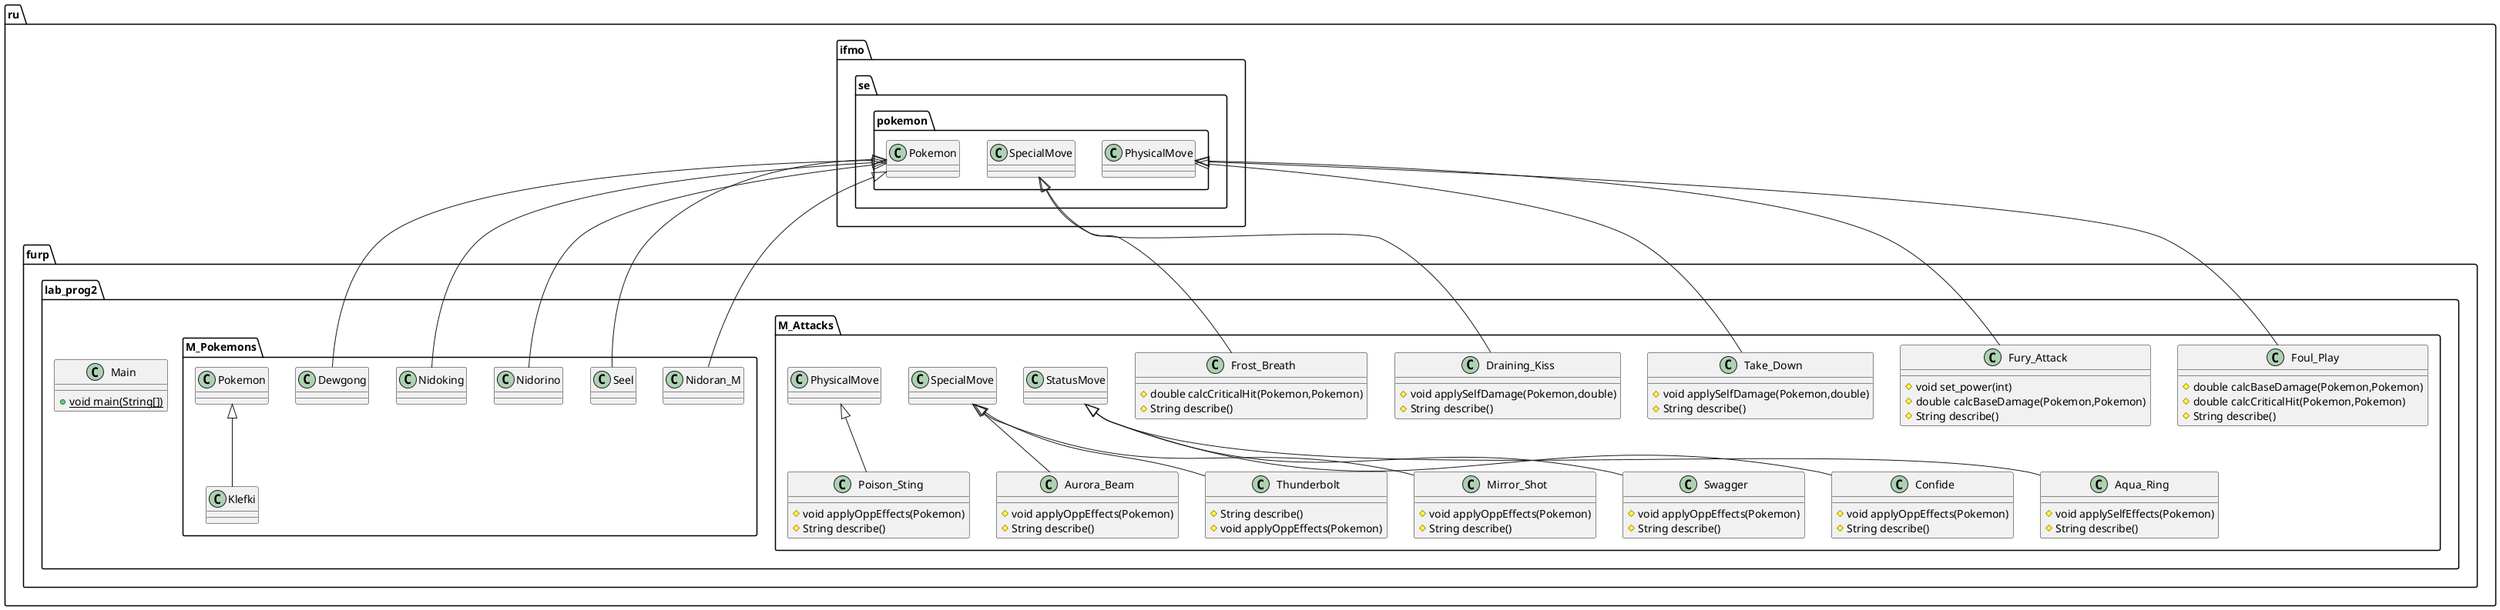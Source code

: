 @startuml
class ru.furp.lab_prog2.M_Attacks.Foul_Play {
# double calcBaseDamage(Pokemon,Pokemon)
# double calcCriticalHit(Pokemon,Pokemon)
# String describe()
}
class ru.furp.lab_prog2.Main {
+ {static} void main(String[])
}
class ru.furp.lab_prog2.M_Attacks.Confide {
# void applyOppEffects(Pokemon)
# String describe()
}
class ru.furp.lab_prog2.M_Attacks.Fury_Attack {
# void set_power(int)
# double calcBaseDamage(Pokemon,Pokemon)
# String describe()
}
class ru.furp.lab_prog2.M_Attacks.Aqua_Ring {
# void applySelfEffects(Pokemon)
# String describe()
}
class ru.furp.lab_prog2.M_Pokemons.Nidoran_M {
}
class ru.furp.lab_prog2.M_Pokemons.Klefki {
}
class ru.furp.lab_prog2.M_Pokemons.Seel {
}
class ru.furp.lab_prog2.M_Attacks.Draining_Kiss {
# void applySelfDamage(Pokemon,double)
# String describe()
}
class ru.furp.lab_prog2.M_Pokemons.Nidorino {
}
class ru.furp.lab_prog2.M_Attacks.Thunderbolt {
# String describe()
# void applyOppEffects(Pokemon)
}
class ru.furp.lab_prog2.M_Attacks.Frost_Breath {
# double calcCriticalHit(Pokemon,Pokemon)
# String describe()
}
class ru.furp.lab_prog2.M_Pokemons.Nidoking {
}
class ru.furp.lab_prog2.M_Attacks.Poison_Sting {
# void applyOppEffects(Pokemon)
# String describe()
}
class ru.furp.lab_prog2.M_Pokemons.Dewgong {
}
class ru.furp.lab_prog2.M_Attacks.Mirror_Shot {
# void applyOppEffects(Pokemon)
# String describe()
}
class ru.furp.lab_prog2.M_Attacks.Swagger {
# void applyOppEffects(Pokemon)
# String describe()
}
class ru.furp.lab_prog2.M_Attacks.Aurora_Beam {
# void applyOppEffects(Pokemon)
# String describe()
}
class ru.furp.lab_prog2.M_Attacks.Take_Down {
# void applySelfDamage(Pokemon,double)
# String describe()
}


ru.ifmo.se.pokemon.PhysicalMove <|-- ru.furp.lab_prog2.M_Attacks.Foul_Play
ru.furp.lab_prog2.M_Attacks.StatusMove <|-- ru.furp.lab_prog2.M_Attacks.Confide
ru.ifmo.se.pokemon.PhysicalMove <|-- ru.furp.lab_prog2.M_Attacks.Fury_Attack
ru.furp.lab_prog2.M_Attacks.StatusMove <|-- ru.furp.lab_prog2.M_Attacks.Aqua_Ring
ru.ifmo.se.pokemon.Pokemon <|-- ru.furp.lab_prog2.M_Pokemons.Nidoran_M
ru.furp.lab_prog2.M_Pokemons.Pokemon <|-- ru.furp.lab_prog2.M_Pokemons.Klefki
ru.ifmo.se.pokemon.Pokemon <|-- ru.furp.lab_prog2.M_Pokemons.Seel
ru.ifmo.se.pokemon.SpecialMove <|-- ru.furp.lab_prog2.M_Attacks.Draining_Kiss
ru.ifmo.se.pokemon.Pokemon <|-- ru.furp.lab_prog2.M_Pokemons.Nidorino
ru.furp.lab_prog2.M_Attacks.SpecialMove <|-- ru.furp.lab_prog2.M_Attacks.Thunderbolt
ru.ifmo.se.pokemon.SpecialMove <|-- ru.furp.lab_prog2.M_Attacks.Frost_Breath
ru.ifmo.se.pokemon.Pokemon <|-- ru.furp.lab_prog2.M_Pokemons.Nidoking
ru.furp.lab_prog2.M_Attacks.PhysicalMove <|-- ru.furp.lab_prog2.M_Attacks.Poison_Sting
ru.ifmo.se.pokemon.Pokemon <|-- ru.furp.lab_prog2.M_Pokemons.Dewgong
ru.furp.lab_prog2.M_Attacks.SpecialMove <|-- ru.furp.lab_prog2.M_Attacks.Mirror_Shot
ru.furp.lab_prog2.M_Attacks.StatusMove <|-- ru.furp.lab_prog2.M_Attacks.Swagger
ru.furp.lab_prog2.M_Attacks.SpecialMove <|-- ru.furp.lab_prog2.M_Attacks.Aurora_Beam
ru.ifmo.se.pokemon.PhysicalMove <|-- ru.furp.lab_prog2.M_Attacks.Take_Down
@enduml